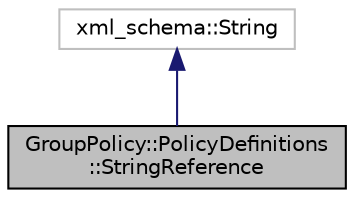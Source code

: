 digraph "GroupPolicy::PolicyDefinitions::StringReference"
{
 // LATEX_PDF_SIZE
  edge [fontname="Helvetica",fontsize="10",labelfontname="Helvetica",labelfontsize="10"];
  node [fontname="Helvetica",fontsize="10",shape=record];
  Node1 [label="GroupPolicy::PolicyDefinitions\l::StringReference",height=0.2,width=0.4,color="black", fillcolor="grey75", style="filled", fontcolor="black",tooltip="Class corresponding to the stringReference schema type."];
  Node2 -> Node1 [dir="back",color="midnightblue",fontsize="10",style="solid",fontname="Helvetica"];
  Node2 [label="xml_schema::String",height=0.2,width=0.4,color="grey75", fillcolor="white", style="filled",tooltip=" "];
}
